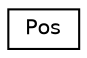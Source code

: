 digraph "Graphical Class Hierarchy"
{
 // LATEX_PDF_SIZE
  edge [fontname="Helvetica",fontsize="10",labelfontname="Helvetica",labelfontsize="10"];
  node [fontname="Helvetica",fontsize="10",shape=record];
  rankdir="LR";
  Node0 [label="Pos",height=0.2,width=0.4,color="black", fillcolor="white", style="filled",URL="$classPos.html",tooltip=" "];
}
